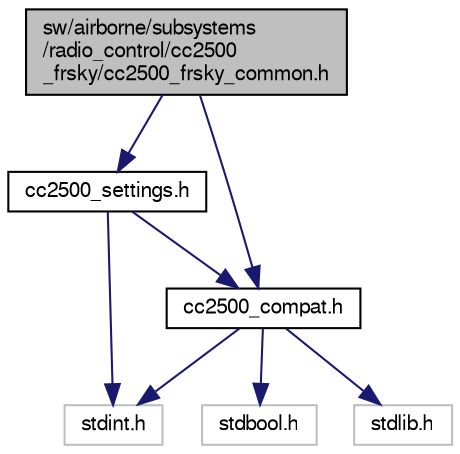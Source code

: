 digraph "sw/airborne/subsystems/radio_control/cc2500_frsky/cc2500_frsky_common.h"
{
  edge [fontname="FreeSans",fontsize="10",labelfontname="FreeSans",labelfontsize="10"];
  node [fontname="FreeSans",fontsize="10",shape=record];
  Node1 [label="sw/airborne/subsystems\l/radio_control/cc2500\l_frsky/cc2500_frsky_common.h",height=0.2,width=0.4,color="black", fillcolor="grey75", style="filled", fontcolor="black"];
  Node1 -> Node2 [color="midnightblue",fontsize="10",style="solid",fontname="FreeSans"];
  Node2 [label="cc2500_compat.h",height=0.2,width=0.4,color="black", fillcolor="white", style="filled",URL="$cc2500__compat_8h.html"];
  Node2 -> Node3 [color="midnightblue",fontsize="10",style="solid",fontname="FreeSans"];
  Node3 [label="stdint.h",height=0.2,width=0.4,color="grey75", fillcolor="white", style="filled"];
  Node2 -> Node4 [color="midnightblue",fontsize="10",style="solid",fontname="FreeSans"];
  Node4 [label="stdbool.h",height=0.2,width=0.4,color="grey75", fillcolor="white", style="filled"];
  Node2 -> Node5 [color="midnightblue",fontsize="10",style="solid",fontname="FreeSans"];
  Node5 [label="stdlib.h",height=0.2,width=0.4,color="grey75", fillcolor="white", style="filled"];
  Node1 -> Node6 [color="midnightblue",fontsize="10",style="solid",fontname="FreeSans"];
  Node6 [label="cc2500_settings.h",height=0.2,width=0.4,color="black", fillcolor="white", style="filled",URL="$cc2500__settings_8h.html"];
  Node6 -> Node2 [color="midnightblue",fontsize="10",style="solid",fontname="FreeSans"];
  Node6 -> Node3 [color="midnightblue",fontsize="10",style="solid",fontname="FreeSans"];
}
